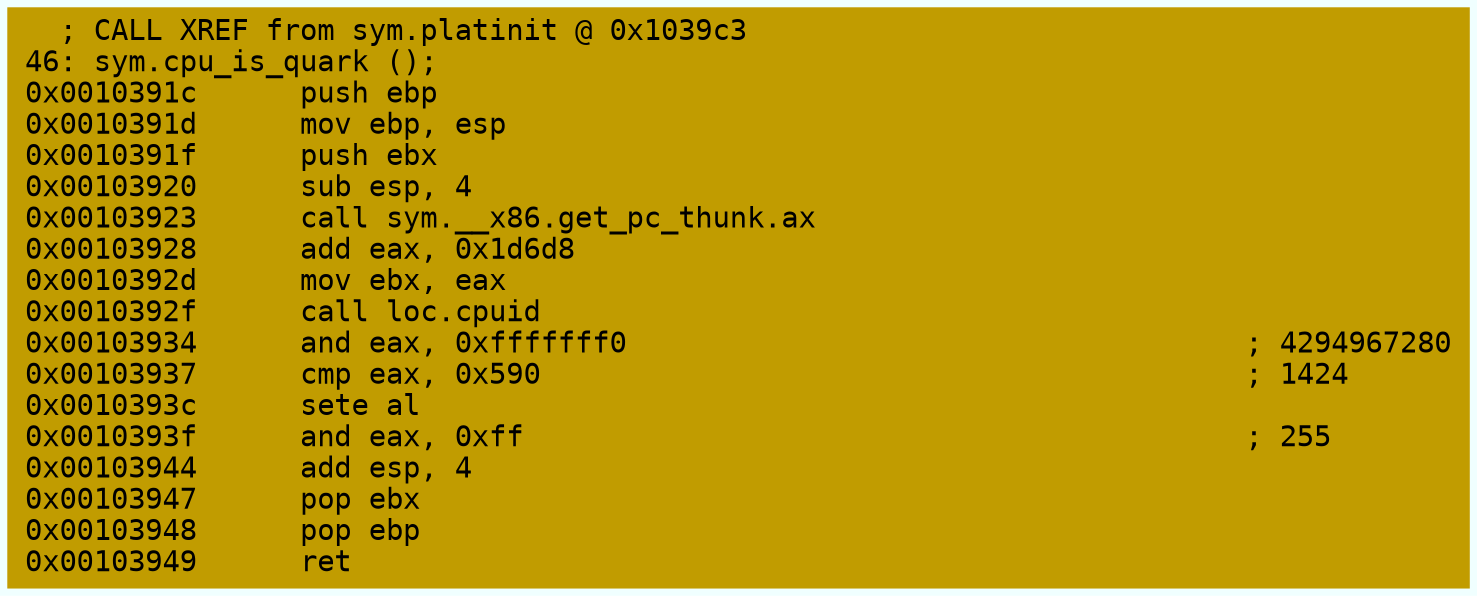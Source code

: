 digraph code {
	graph [bgcolor=azure fontsize=8 fontname="Courier" splines="ortho"];
	node [fillcolor=gray style=filled shape=box];
	edge [arrowhead="normal"];
	"0x0010391c" [URL="sym.cpu_is_quark/0x0010391c", fillcolor="#c19c00",color="#c19c00", fontname="Courier",label="  ; CALL XREF from sym.platinit @ 0x1039c3\l46: sym.cpu_is_quark ();\l0x0010391c      push ebp\l0x0010391d      mov ebp, esp\l0x0010391f      push ebx\l0x00103920      sub esp, 4\l0x00103923      call sym.__x86.get_pc_thunk.ax\l0x00103928      add eax, 0x1d6d8\l0x0010392d      mov ebx, eax\l0x0010392f      call loc.cpuid\l0x00103934      and eax, 0xfffffff0                                    ; 4294967280\l0x00103937      cmp eax, 0x590                                         ; 1424\l0x0010393c      sete al\l0x0010393f      and eax, 0xff                                          ; 255\l0x00103944      add esp, 4\l0x00103947      pop ebx\l0x00103948      pop ebp\l0x00103949      ret\l"]
}
